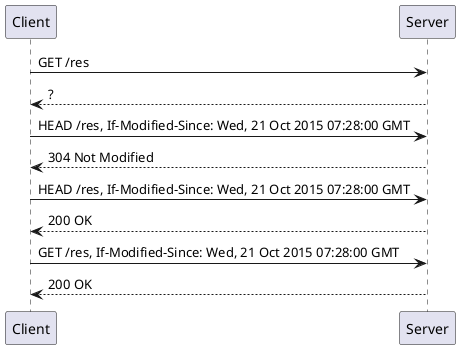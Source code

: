 @startuml
Client -> Server : GET /res
Server --> Client : ?

Client -> Server : HEAD /res, If-Modified-Since: Wed, 21 Oct 2015 07:28:00 GMT
Server --> Client : 304 Not Modified

Client -> Server : HEAD /res, If-Modified-Since: Wed, 21 Oct 2015 07:28:00 GMT
Server --> Client : 200 OK

Client -> Server : GET /res, If-Modified-Since: Wed, 21 Oct 2015 07:28:00 GMT
Server --> Client : 200 OK
@enduml